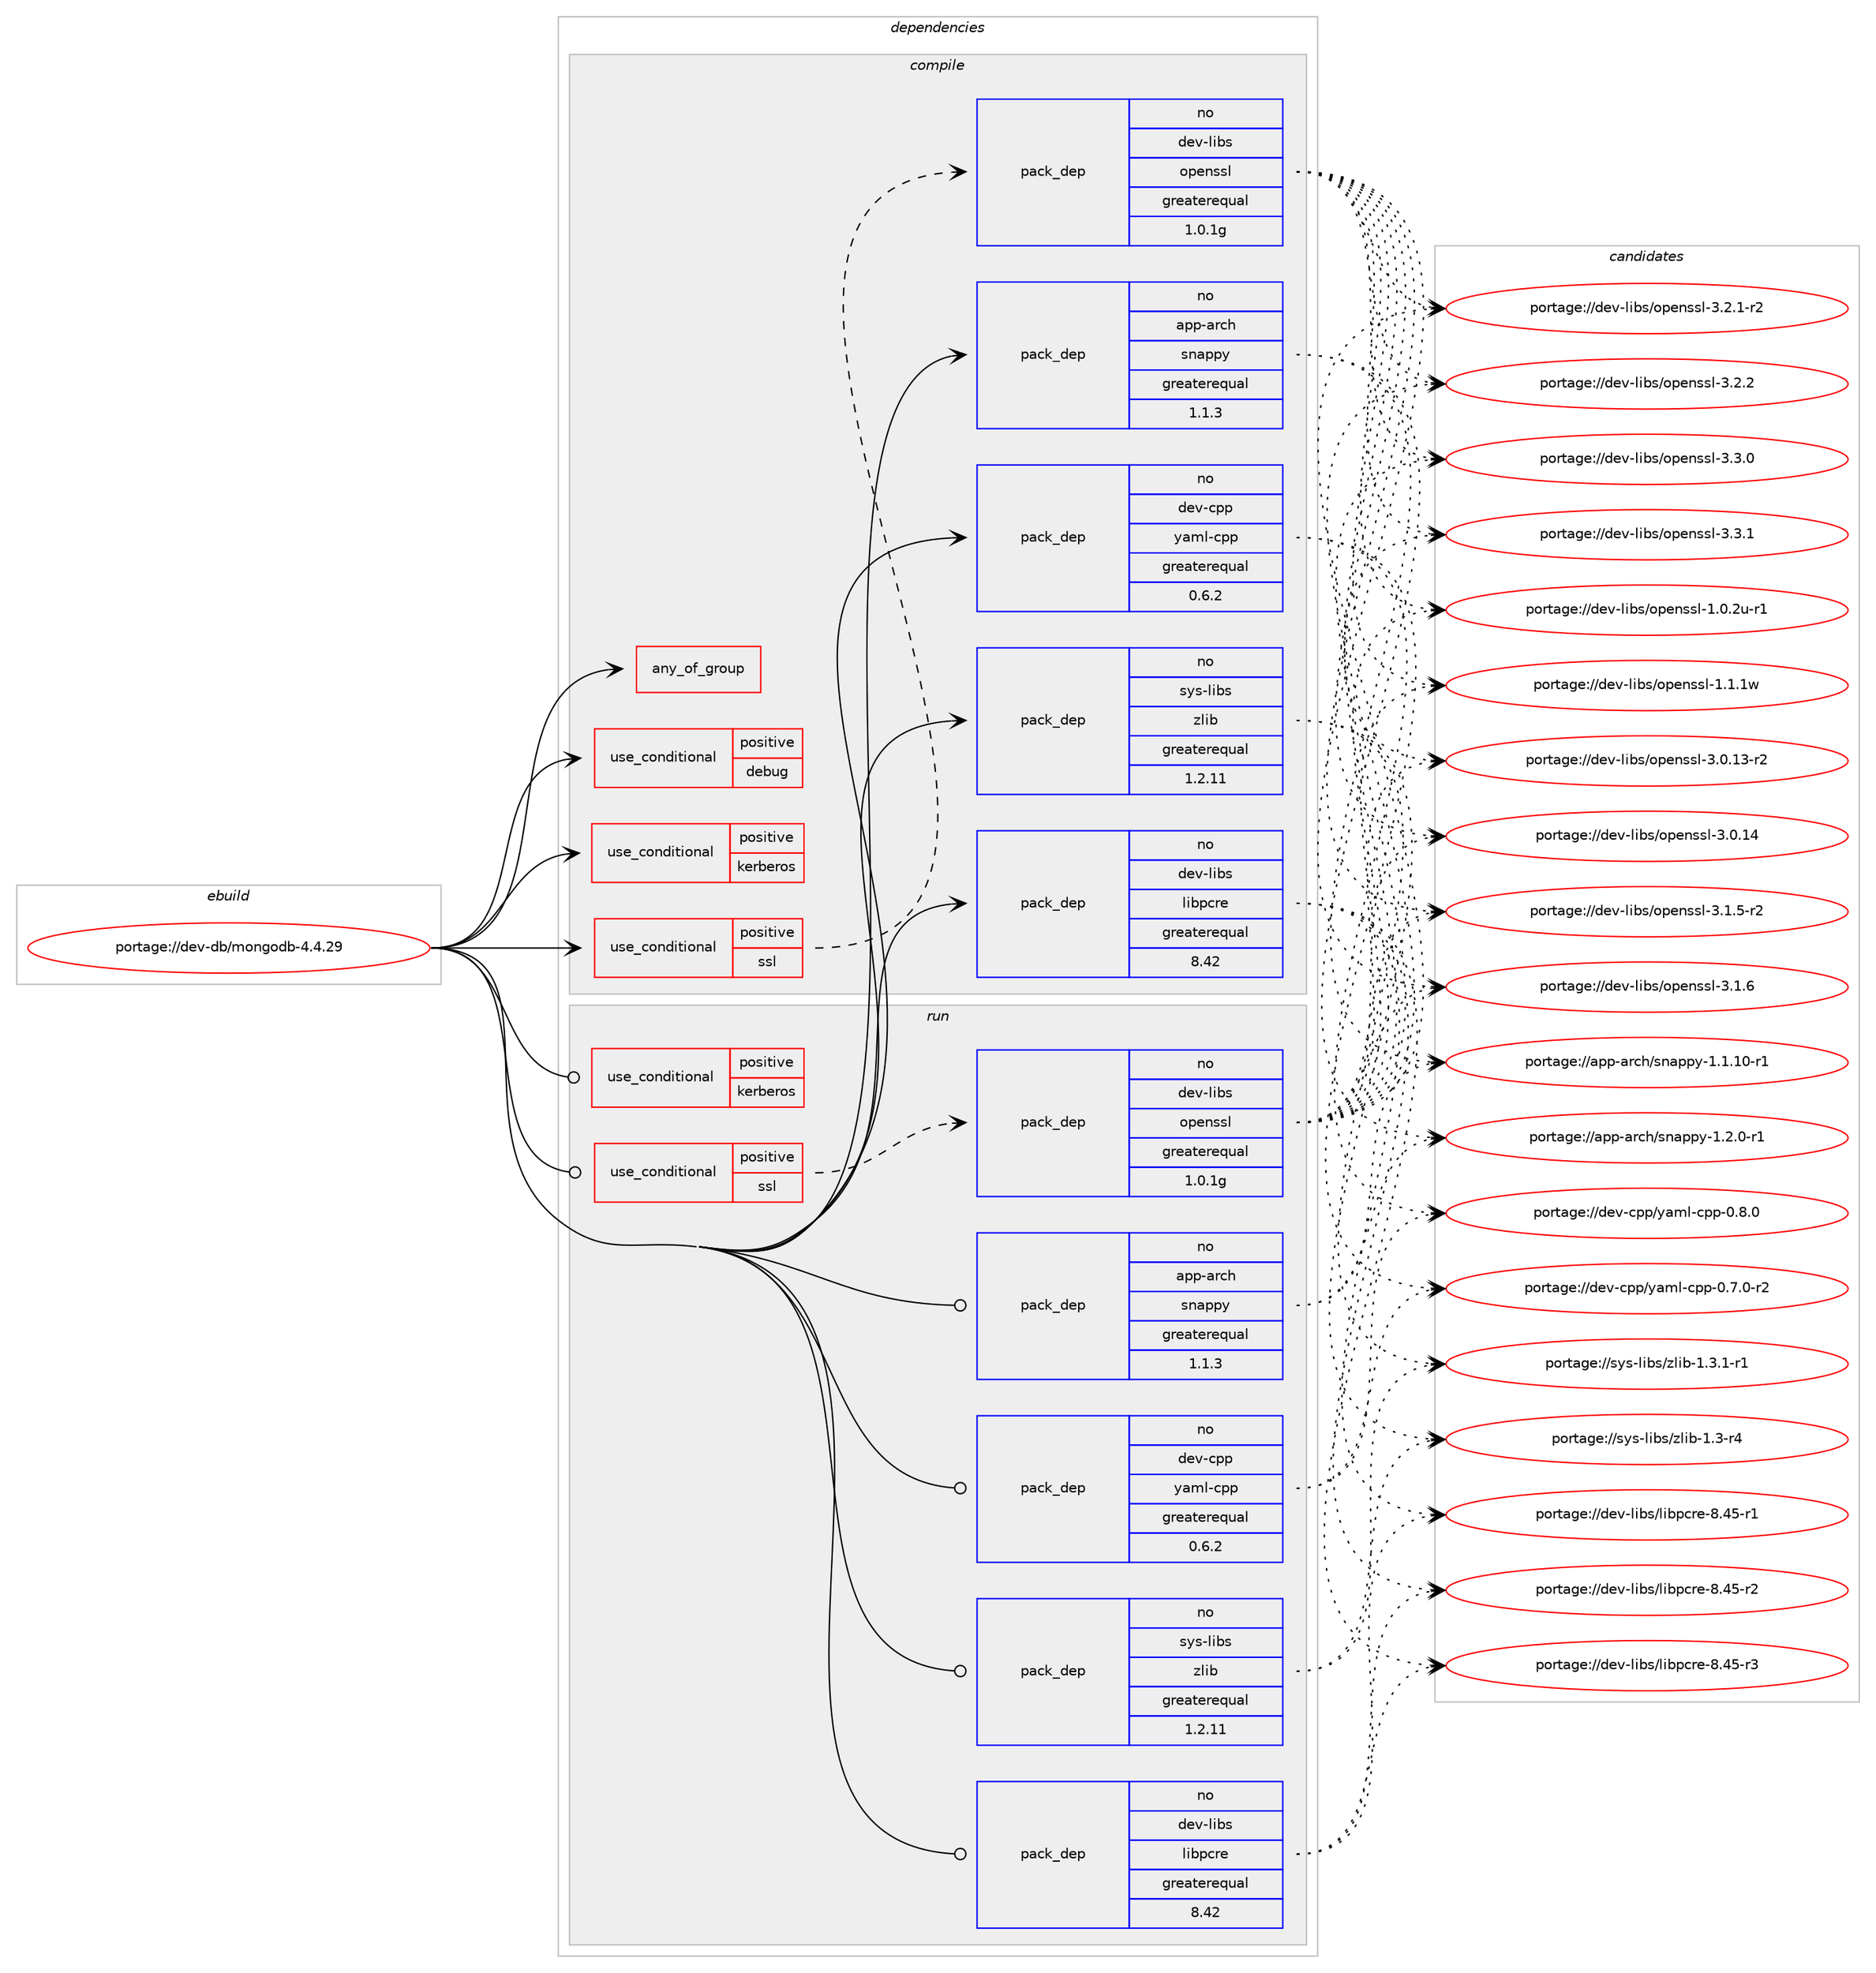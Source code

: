 digraph prolog {

# *************
# Graph options
# *************

newrank=true;
concentrate=true;
compound=true;
graph [rankdir=LR,fontname=Helvetica,fontsize=10,ranksep=1.5];#, ranksep=2.5, nodesep=0.2];
edge  [arrowhead=vee];
node  [fontname=Helvetica,fontsize=10];

# **********
# The ebuild
# **********

subgraph cluster_leftcol {
color=gray;
rank=same;
label=<<i>ebuild</i>>;
id [label="portage://dev-db/mongodb-4.4.29", color=red, width=4, href="../dev-db/mongodb-4.4.29.svg"];
}

# ****************
# The dependencies
# ****************

subgraph cluster_midcol {
color=gray;
label=<<i>dependencies</i>>;
subgraph cluster_compile {
fillcolor="#eeeeee";
style=filled;
label=<<i>compile</i>>;
subgraph any848 {
dependency30781 [label=<<TABLE BORDER="0" CELLBORDER="1" CELLSPACING="0" CELLPADDING="4"><TR><TD CELLPADDING="10">any_of_group</TD></TR></TABLE>>, shape=none, color=red];# *** BEGIN UNKNOWN DEPENDENCY TYPE (TODO) ***
# dependency30781 -> package_dependency(portage://dev-db/mongodb-4.4.29,install,no,dev-lang,python,none,[,,],[slot(3.12)],[])
# *** END UNKNOWN DEPENDENCY TYPE (TODO) ***

# *** BEGIN UNKNOWN DEPENDENCY TYPE (TODO) ***
# dependency30781 -> package_dependency(portage://dev-db/mongodb-4.4.29,install,no,dev-lang,python,none,[,,],[slot(3.11)],[])
# *** END UNKNOWN DEPENDENCY TYPE (TODO) ***

# *** BEGIN UNKNOWN DEPENDENCY TYPE (TODO) ***
# dependency30781 -> package_dependency(portage://dev-db/mongodb-4.4.29,install,no,dev-lang,python,none,[,,],[slot(3.10)],[])
# *** END UNKNOWN DEPENDENCY TYPE (TODO) ***

}
id:e -> dependency30781:w [weight=20,style="solid",arrowhead="vee"];
subgraph cond17253 {
dependency30782 [label=<<TABLE BORDER="0" CELLBORDER="1" CELLSPACING="0" CELLPADDING="4"><TR><TD ROWSPAN="3" CELLPADDING="10">use_conditional</TD></TR><TR><TD>positive</TD></TR><TR><TD>debug</TD></TR></TABLE>>, shape=none, color=red];
# *** BEGIN UNKNOWN DEPENDENCY TYPE (TODO) ***
# dependency30782 -> package_dependency(portage://dev-db/mongodb-4.4.29,install,no,dev-debug,valgrind,none,[,,],[],[])
# *** END UNKNOWN DEPENDENCY TYPE (TODO) ***

}
id:e -> dependency30782:w [weight=20,style="solid",arrowhead="vee"];
subgraph cond17254 {
dependency30783 [label=<<TABLE BORDER="0" CELLBORDER="1" CELLSPACING="0" CELLPADDING="4"><TR><TD ROWSPAN="3" CELLPADDING="10">use_conditional</TD></TR><TR><TD>positive</TD></TR><TR><TD>kerberos</TD></TR></TABLE>>, shape=none, color=red];
# *** BEGIN UNKNOWN DEPENDENCY TYPE (TODO) ***
# dependency30783 -> package_dependency(portage://dev-db/mongodb-4.4.29,install,no,dev-libs,cyrus-sasl,none,[,,],[],[use(enable(kerberos),none)])
# *** END UNKNOWN DEPENDENCY TYPE (TODO) ***

}
id:e -> dependency30783:w [weight=20,style="solid",arrowhead="vee"];
subgraph cond17255 {
dependency30784 [label=<<TABLE BORDER="0" CELLBORDER="1" CELLSPACING="0" CELLPADDING="4"><TR><TD ROWSPAN="3" CELLPADDING="10">use_conditional</TD></TR><TR><TD>positive</TD></TR><TR><TD>ssl</TD></TR></TABLE>>, shape=none, color=red];
subgraph pack12625 {
dependency30785 [label=<<TABLE BORDER="0" CELLBORDER="1" CELLSPACING="0" CELLPADDING="4" WIDTH="220"><TR><TD ROWSPAN="6" CELLPADDING="30">pack_dep</TD></TR><TR><TD WIDTH="110">no</TD></TR><TR><TD>dev-libs</TD></TR><TR><TD>openssl</TD></TR><TR><TD>greaterequal</TD></TR><TR><TD>1.0.1g</TD></TR></TABLE>>, shape=none, color=blue];
}
dependency30784:e -> dependency30785:w [weight=20,style="dashed",arrowhead="vee"];
}
id:e -> dependency30784:w [weight=20,style="solid",arrowhead="vee"];
# *** BEGIN UNKNOWN DEPENDENCY TYPE (TODO) ***
# id -> package_dependency(portage://dev-db/mongodb-4.4.29,install,no,acct-group,mongodb,none,[,,],[],[])
# *** END UNKNOWN DEPENDENCY TYPE (TODO) ***

# *** BEGIN UNKNOWN DEPENDENCY TYPE (TODO) ***
# id -> package_dependency(portage://dev-db/mongodb-4.4.29,install,no,acct-user,mongodb,none,[,,],[],[])
# *** END UNKNOWN DEPENDENCY TYPE (TODO) ***

subgraph pack12626 {
dependency30786 [label=<<TABLE BORDER="0" CELLBORDER="1" CELLSPACING="0" CELLPADDING="4" WIDTH="220"><TR><TD ROWSPAN="6" CELLPADDING="30">pack_dep</TD></TR><TR><TD WIDTH="110">no</TD></TR><TR><TD>app-arch</TD></TR><TR><TD>snappy</TD></TR><TR><TD>greaterequal</TD></TR><TR><TD>1.1.3</TD></TR></TABLE>>, shape=none, color=blue];
}
id:e -> dependency30786:w [weight=20,style="solid",arrowhead="vee"];
# *** BEGIN UNKNOWN DEPENDENCY TYPE (TODO) ***
# id -> package_dependency(portage://dev-db/mongodb-4.4.29,install,no,app-arch,zstd,none,[,,],any_same_slot,[])
# *** END UNKNOWN DEPENDENCY TYPE (TODO) ***

subgraph pack12627 {
dependency30787 [label=<<TABLE BORDER="0" CELLBORDER="1" CELLSPACING="0" CELLPADDING="4" WIDTH="220"><TR><TD ROWSPAN="6" CELLPADDING="30">pack_dep</TD></TR><TR><TD WIDTH="110">no</TD></TR><TR><TD>dev-cpp</TD></TR><TR><TD>yaml-cpp</TD></TR><TR><TD>greaterequal</TD></TR><TR><TD>0.6.2</TD></TR></TABLE>>, shape=none, color=blue];
}
id:e -> dependency30787:w [weight=20,style="solid",arrowhead="vee"];
# *** BEGIN UNKNOWN DEPENDENCY TYPE (TODO) ***
# id -> package_dependency(portage://dev-db/mongodb-4.4.29,install,no,dev-libs,boost,none,[,,],any_same_slot,[use(enable(nls),none)])
# *** END UNKNOWN DEPENDENCY TYPE (TODO) ***

subgraph pack12628 {
dependency30788 [label=<<TABLE BORDER="0" CELLBORDER="1" CELLSPACING="0" CELLPADDING="4" WIDTH="220"><TR><TD ROWSPAN="6" CELLPADDING="30">pack_dep</TD></TR><TR><TD WIDTH="110">no</TD></TR><TR><TD>dev-libs</TD></TR><TR><TD>libpcre</TD></TR><TR><TD>greaterequal</TD></TR><TR><TD>8.42</TD></TR></TABLE>>, shape=none, color=blue];
}
id:e -> dependency30788:w [weight=20,style="solid",arrowhead="vee"];
# *** BEGIN UNKNOWN DEPENDENCY TYPE (TODO) ***
# id -> package_dependency(portage://dev-db/mongodb-4.4.29,install,no,dev-libs,snowball-stemmer,none,[,,],any_same_slot,[])
# *** END UNKNOWN DEPENDENCY TYPE (TODO) ***

# *** BEGIN UNKNOWN DEPENDENCY TYPE (TODO) ***
# id -> package_dependency(portage://dev-db/mongodb-4.4.29,install,no,net-misc,curl,none,[,,],[],[])
# *** END UNKNOWN DEPENDENCY TYPE (TODO) ***

# *** BEGIN UNKNOWN DEPENDENCY TYPE (TODO) ***
# id -> package_dependency(portage://dev-db/mongodb-4.4.29,install,no,sys-libs,ncurses,none,[,,],[slot(0),equal],[])
# *** END UNKNOWN DEPENDENCY TYPE (TODO) ***

# *** BEGIN UNKNOWN DEPENDENCY TYPE (TODO) ***
# id -> package_dependency(portage://dev-db/mongodb-4.4.29,install,no,sys-libs,readline,none,[,,],[slot(0),equal],[])
# *** END UNKNOWN DEPENDENCY TYPE (TODO) ***

subgraph pack12629 {
dependency30789 [label=<<TABLE BORDER="0" CELLBORDER="1" CELLSPACING="0" CELLPADDING="4" WIDTH="220"><TR><TD ROWSPAN="6" CELLPADDING="30">pack_dep</TD></TR><TR><TD WIDTH="110">no</TD></TR><TR><TD>sys-libs</TD></TR><TR><TD>zlib</TD></TR><TR><TD>greaterequal</TD></TR><TR><TD>1.2.11</TD></TR></TABLE>>, shape=none, color=blue];
}
id:e -> dependency30789:w [weight=20,style="solid",arrowhead="vee"];
}
subgraph cluster_compileandrun {
fillcolor="#eeeeee";
style=filled;
label=<<i>compile and run</i>>;
}
subgraph cluster_run {
fillcolor="#eeeeee";
style=filled;
label=<<i>run</i>>;
subgraph cond17256 {
dependency30790 [label=<<TABLE BORDER="0" CELLBORDER="1" CELLSPACING="0" CELLPADDING="4"><TR><TD ROWSPAN="3" CELLPADDING="10">use_conditional</TD></TR><TR><TD>positive</TD></TR><TR><TD>kerberos</TD></TR></TABLE>>, shape=none, color=red];
# *** BEGIN UNKNOWN DEPENDENCY TYPE (TODO) ***
# dependency30790 -> package_dependency(portage://dev-db/mongodb-4.4.29,run,no,dev-libs,cyrus-sasl,none,[,,],[],[use(enable(kerberos),none)])
# *** END UNKNOWN DEPENDENCY TYPE (TODO) ***

}
id:e -> dependency30790:w [weight=20,style="solid",arrowhead="odot"];
subgraph cond17257 {
dependency30791 [label=<<TABLE BORDER="0" CELLBORDER="1" CELLSPACING="0" CELLPADDING="4"><TR><TD ROWSPAN="3" CELLPADDING="10">use_conditional</TD></TR><TR><TD>positive</TD></TR><TR><TD>ssl</TD></TR></TABLE>>, shape=none, color=red];
subgraph pack12630 {
dependency30792 [label=<<TABLE BORDER="0" CELLBORDER="1" CELLSPACING="0" CELLPADDING="4" WIDTH="220"><TR><TD ROWSPAN="6" CELLPADDING="30">pack_dep</TD></TR><TR><TD WIDTH="110">no</TD></TR><TR><TD>dev-libs</TD></TR><TR><TD>openssl</TD></TR><TR><TD>greaterequal</TD></TR><TR><TD>1.0.1g</TD></TR></TABLE>>, shape=none, color=blue];
}
dependency30791:e -> dependency30792:w [weight=20,style="dashed",arrowhead="vee"];
}
id:e -> dependency30791:w [weight=20,style="solid",arrowhead="odot"];
# *** BEGIN UNKNOWN DEPENDENCY TYPE (TODO) ***
# id -> package_dependency(portage://dev-db/mongodb-4.4.29,run,no,acct-group,mongodb,none,[,,],[],[])
# *** END UNKNOWN DEPENDENCY TYPE (TODO) ***

# *** BEGIN UNKNOWN DEPENDENCY TYPE (TODO) ***
# id -> package_dependency(portage://dev-db/mongodb-4.4.29,run,no,acct-user,mongodb,none,[,,],[],[])
# *** END UNKNOWN DEPENDENCY TYPE (TODO) ***

subgraph pack12631 {
dependency30793 [label=<<TABLE BORDER="0" CELLBORDER="1" CELLSPACING="0" CELLPADDING="4" WIDTH="220"><TR><TD ROWSPAN="6" CELLPADDING="30">pack_dep</TD></TR><TR><TD WIDTH="110">no</TD></TR><TR><TD>app-arch</TD></TR><TR><TD>snappy</TD></TR><TR><TD>greaterequal</TD></TR><TR><TD>1.1.3</TD></TR></TABLE>>, shape=none, color=blue];
}
id:e -> dependency30793:w [weight=20,style="solid",arrowhead="odot"];
# *** BEGIN UNKNOWN DEPENDENCY TYPE (TODO) ***
# id -> package_dependency(portage://dev-db/mongodb-4.4.29,run,no,app-arch,zstd,none,[,,],any_same_slot,[])
# *** END UNKNOWN DEPENDENCY TYPE (TODO) ***

subgraph pack12632 {
dependency30794 [label=<<TABLE BORDER="0" CELLBORDER="1" CELLSPACING="0" CELLPADDING="4" WIDTH="220"><TR><TD ROWSPAN="6" CELLPADDING="30">pack_dep</TD></TR><TR><TD WIDTH="110">no</TD></TR><TR><TD>dev-cpp</TD></TR><TR><TD>yaml-cpp</TD></TR><TR><TD>greaterequal</TD></TR><TR><TD>0.6.2</TD></TR></TABLE>>, shape=none, color=blue];
}
id:e -> dependency30794:w [weight=20,style="solid",arrowhead="odot"];
# *** BEGIN UNKNOWN DEPENDENCY TYPE (TODO) ***
# id -> package_dependency(portage://dev-db/mongodb-4.4.29,run,no,dev-libs,boost,none,[,,],any_same_slot,[use(enable(nls),none)])
# *** END UNKNOWN DEPENDENCY TYPE (TODO) ***

subgraph pack12633 {
dependency30795 [label=<<TABLE BORDER="0" CELLBORDER="1" CELLSPACING="0" CELLPADDING="4" WIDTH="220"><TR><TD ROWSPAN="6" CELLPADDING="30">pack_dep</TD></TR><TR><TD WIDTH="110">no</TD></TR><TR><TD>dev-libs</TD></TR><TR><TD>libpcre</TD></TR><TR><TD>greaterequal</TD></TR><TR><TD>8.42</TD></TR></TABLE>>, shape=none, color=blue];
}
id:e -> dependency30795:w [weight=20,style="solid",arrowhead="odot"];
# *** BEGIN UNKNOWN DEPENDENCY TYPE (TODO) ***
# id -> package_dependency(portage://dev-db/mongodb-4.4.29,run,no,dev-libs,snowball-stemmer,none,[,,],any_same_slot,[])
# *** END UNKNOWN DEPENDENCY TYPE (TODO) ***

# *** BEGIN UNKNOWN DEPENDENCY TYPE (TODO) ***
# id -> package_dependency(portage://dev-db/mongodb-4.4.29,run,no,net-misc,curl,none,[,,],[],[])
# *** END UNKNOWN DEPENDENCY TYPE (TODO) ***

subgraph pack12634 {
dependency30796 [label=<<TABLE BORDER="0" CELLBORDER="1" CELLSPACING="0" CELLPADDING="4" WIDTH="220"><TR><TD ROWSPAN="6" CELLPADDING="30">pack_dep</TD></TR><TR><TD WIDTH="110">no</TD></TR><TR><TD>sys-libs</TD></TR><TR><TD>zlib</TD></TR><TR><TD>greaterequal</TD></TR><TR><TD>1.2.11</TD></TR></TABLE>>, shape=none, color=blue];
}
id:e -> dependency30796:w [weight=20,style="solid",arrowhead="odot"];
}
}

# **************
# The candidates
# **************

subgraph cluster_choices {
rank=same;
color=gray;
label=<<i>candidates</i>>;

subgraph choice12625 {
color=black;
nodesep=1;
choice1001011184510810598115471111121011101151151084549464846501174511449 [label="portage://dev-libs/openssl-1.0.2u-r1", color=red, width=4,href="../dev-libs/openssl-1.0.2u-r1.svg"];
choice100101118451081059811547111112101110115115108454946494649119 [label="portage://dev-libs/openssl-1.1.1w", color=red, width=4,href="../dev-libs/openssl-1.1.1w.svg"];
choice100101118451081059811547111112101110115115108455146484649514511450 [label="portage://dev-libs/openssl-3.0.13-r2", color=red, width=4,href="../dev-libs/openssl-3.0.13-r2.svg"];
choice10010111845108105981154711111210111011511510845514648464952 [label="portage://dev-libs/openssl-3.0.14", color=red, width=4,href="../dev-libs/openssl-3.0.14.svg"];
choice1001011184510810598115471111121011101151151084551464946534511450 [label="portage://dev-libs/openssl-3.1.5-r2", color=red, width=4,href="../dev-libs/openssl-3.1.5-r2.svg"];
choice100101118451081059811547111112101110115115108455146494654 [label="portage://dev-libs/openssl-3.1.6", color=red, width=4,href="../dev-libs/openssl-3.1.6.svg"];
choice1001011184510810598115471111121011101151151084551465046494511450 [label="portage://dev-libs/openssl-3.2.1-r2", color=red, width=4,href="../dev-libs/openssl-3.2.1-r2.svg"];
choice100101118451081059811547111112101110115115108455146504650 [label="portage://dev-libs/openssl-3.2.2", color=red, width=4,href="../dev-libs/openssl-3.2.2.svg"];
choice100101118451081059811547111112101110115115108455146514648 [label="portage://dev-libs/openssl-3.3.0", color=red, width=4,href="../dev-libs/openssl-3.3.0.svg"];
choice100101118451081059811547111112101110115115108455146514649 [label="portage://dev-libs/openssl-3.3.1", color=red, width=4,href="../dev-libs/openssl-3.3.1.svg"];
dependency30785:e -> choice1001011184510810598115471111121011101151151084549464846501174511449:w [style=dotted,weight="100"];
dependency30785:e -> choice100101118451081059811547111112101110115115108454946494649119:w [style=dotted,weight="100"];
dependency30785:e -> choice100101118451081059811547111112101110115115108455146484649514511450:w [style=dotted,weight="100"];
dependency30785:e -> choice10010111845108105981154711111210111011511510845514648464952:w [style=dotted,weight="100"];
dependency30785:e -> choice1001011184510810598115471111121011101151151084551464946534511450:w [style=dotted,weight="100"];
dependency30785:e -> choice100101118451081059811547111112101110115115108455146494654:w [style=dotted,weight="100"];
dependency30785:e -> choice1001011184510810598115471111121011101151151084551465046494511450:w [style=dotted,weight="100"];
dependency30785:e -> choice100101118451081059811547111112101110115115108455146504650:w [style=dotted,weight="100"];
dependency30785:e -> choice100101118451081059811547111112101110115115108455146514648:w [style=dotted,weight="100"];
dependency30785:e -> choice100101118451081059811547111112101110115115108455146514649:w [style=dotted,weight="100"];
}
subgraph choice12626 {
color=black;
nodesep=1;
choice971121124597114991044711511097112112121454946494649484511449 [label="portage://app-arch/snappy-1.1.10-r1", color=red, width=4,href="../app-arch/snappy-1.1.10-r1.svg"];
choice9711211245971149910447115110971121121214549465046484511449 [label="portage://app-arch/snappy-1.2.0-r1", color=red, width=4,href="../app-arch/snappy-1.2.0-r1.svg"];
dependency30786:e -> choice971121124597114991044711511097112112121454946494649484511449:w [style=dotted,weight="100"];
dependency30786:e -> choice9711211245971149910447115110971121121214549465046484511449:w [style=dotted,weight="100"];
}
subgraph choice12627 {
color=black;
nodesep=1;
choice1001011184599112112471219710910845991121124548465546484511450 [label="portage://dev-cpp/yaml-cpp-0.7.0-r2", color=red, width=4,href="../dev-cpp/yaml-cpp-0.7.0-r2.svg"];
choice100101118459911211247121971091084599112112454846564648 [label="portage://dev-cpp/yaml-cpp-0.8.0", color=red, width=4,href="../dev-cpp/yaml-cpp-0.8.0.svg"];
dependency30787:e -> choice1001011184599112112471219710910845991121124548465546484511450:w [style=dotted,weight="100"];
dependency30787:e -> choice100101118459911211247121971091084599112112454846564648:w [style=dotted,weight="100"];
}
subgraph choice12628 {
color=black;
nodesep=1;
choice100101118451081059811547108105981129911410145564652534511449 [label="portage://dev-libs/libpcre-8.45-r1", color=red, width=4,href="../dev-libs/libpcre-8.45-r1.svg"];
choice100101118451081059811547108105981129911410145564652534511450 [label="portage://dev-libs/libpcre-8.45-r2", color=red, width=4,href="../dev-libs/libpcre-8.45-r2.svg"];
choice100101118451081059811547108105981129911410145564652534511451 [label="portage://dev-libs/libpcre-8.45-r3", color=red, width=4,href="../dev-libs/libpcre-8.45-r3.svg"];
dependency30788:e -> choice100101118451081059811547108105981129911410145564652534511449:w [style=dotted,weight="100"];
dependency30788:e -> choice100101118451081059811547108105981129911410145564652534511450:w [style=dotted,weight="100"];
dependency30788:e -> choice100101118451081059811547108105981129911410145564652534511451:w [style=dotted,weight="100"];
}
subgraph choice12629 {
color=black;
nodesep=1;
choice11512111545108105981154712210810598454946514511452 [label="portage://sys-libs/zlib-1.3-r4", color=red, width=4,href="../sys-libs/zlib-1.3-r4.svg"];
choice115121115451081059811547122108105984549465146494511449 [label="portage://sys-libs/zlib-1.3.1-r1", color=red, width=4,href="../sys-libs/zlib-1.3.1-r1.svg"];
dependency30789:e -> choice11512111545108105981154712210810598454946514511452:w [style=dotted,weight="100"];
dependency30789:e -> choice115121115451081059811547122108105984549465146494511449:w [style=dotted,weight="100"];
}
subgraph choice12630 {
color=black;
nodesep=1;
choice1001011184510810598115471111121011101151151084549464846501174511449 [label="portage://dev-libs/openssl-1.0.2u-r1", color=red, width=4,href="../dev-libs/openssl-1.0.2u-r1.svg"];
choice100101118451081059811547111112101110115115108454946494649119 [label="portage://dev-libs/openssl-1.1.1w", color=red, width=4,href="../dev-libs/openssl-1.1.1w.svg"];
choice100101118451081059811547111112101110115115108455146484649514511450 [label="portage://dev-libs/openssl-3.0.13-r2", color=red, width=4,href="../dev-libs/openssl-3.0.13-r2.svg"];
choice10010111845108105981154711111210111011511510845514648464952 [label="portage://dev-libs/openssl-3.0.14", color=red, width=4,href="../dev-libs/openssl-3.0.14.svg"];
choice1001011184510810598115471111121011101151151084551464946534511450 [label="portage://dev-libs/openssl-3.1.5-r2", color=red, width=4,href="../dev-libs/openssl-3.1.5-r2.svg"];
choice100101118451081059811547111112101110115115108455146494654 [label="portage://dev-libs/openssl-3.1.6", color=red, width=4,href="../dev-libs/openssl-3.1.6.svg"];
choice1001011184510810598115471111121011101151151084551465046494511450 [label="portage://dev-libs/openssl-3.2.1-r2", color=red, width=4,href="../dev-libs/openssl-3.2.1-r2.svg"];
choice100101118451081059811547111112101110115115108455146504650 [label="portage://dev-libs/openssl-3.2.2", color=red, width=4,href="../dev-libs/openssl-3.2.2.svg"];
choice100101118451081059811547111112101110115115108455146514648 [label="portage://dev-libs/openssl-3.3.0", color=red, width=4,href="../dev-libs/openssl-3.3.0.svg"];
choice100101118451081059811547111112101110115115108455146514649 [label="portage://dev-libs/openssl-3.3.1", color=red, width=4,href="../dev-libs/openssl-3.3.1.svg"];
dependency30792:e -> choice1001011184510810598115471111121011101151151084549464846501174511449:w [style=dotted,weight="100"];
dependency30792:e -> choice100101118451081059811547111112101110115115108454946494649119:w [style=dotted,weight="100"];
dependency30792:e -> choice100101118451081059811547111112101110115115108455146484649514511450:w [style=dotted,weight="100"];
dependency30792:e -> choice10010111845108105981154711111210111011511510845514648464952:w [style=dotted,weight="100"];
dependency30792:e -> choice1001011184510810598115471111121011101151151084551464946534511450:w [style=dotted,weight="100"];
dependency30792:e -> choice100101118451081059811547111112101110115115108455146494654:w [style=dotted,weight="100"];
dependency30792:e -> choice1001011184510810598115471111121011101151151084551465046494511450:w [style=dotted,weight="100"];
dependency30792:e -> choice100101118451081059811547111112101110115115108455146504650:w [style=dotted,weight="100"];
dependency30792:e -> choice100101118451081059811547111112101110115115108455146514648:w [style=dotted,weight="100"];
dependency30792:e -> choice100101118451081059811547111112101110115115108455146514649:w [style=dotted,weight="100"];
}
subgraph choice12631 {
color=black;
nodesep=1;
choice971121124597114991044711511097112112121454946494649484511449 [label="portage://app-arch/snappy-1.1.10-r1", color=red, width=4,href="../app-arch/snappy-1.1.10-r1.svg"];
choice9711211245971149910447115110971121121214549465046484511449 [label="portage://app-arch/snappy-1.2.0-r1", color=red, width=4,href="../app-arch/snappy-1.2.0-r1.svg"];
dependency30793:e -> choice971121124597114991044711511097112112121454946494649484511449:w [style=dotted,weight="100"];
dependency30793:e -> choice9711211245971149910447115110971121121214549465046484511449:w [style=dotted,weight="100"];
}
subgraph choice12632 {
color=black;
nodesep=1;
choice1001011184599112112471219710910845991121124548465546484511450 [label="portage://dev-cpp/yaml-cpp-0.7.0-r2", color=red, width=4,href="../dev-cpp/yaml-cpp-0.7.0-r2.svg"];
choice100101118459911211247121971091084599112112454846564648 [label="portage://dev-cpp/yaml-cpp-0.8.0", color=red, width=4,href="../dev-cpp/yaml-cpp-0.8.0.svg"];
dependency30794:e -> choice1001011184599112112471219710910845991121124548465546484511450:w [style=dotted,weight="100"];
dependency30794:e -> choice100101118459911211247121971091084599112112454846564648:w [style=dotted,weight="100"];
}
subgraph choice12633 {
color=black;
nodesep=1;
choice100101118451081059811547108105981129911410145564652534511449 [label="portage://dev-libs/libpcre-8.45-r1", color=red, width=4,href="../dev-libs/libpcre-8.45-r1.svg"];
choice100101118451081059811547108105981129911410145564652534511450 [label="portage://dev-libs/libpcre-8.45-r2", color=red, width=4,href="../dev-libs/libpcre-8.45-r2.svg"];
choice100101118451081059811547108105981129911410145564652534511451 [label="portage://dev-libs/libpcre-8.45-r3", color=red, width=4,href="../dev-libs/libpcre-8.45-r3.svg"];
dependency30795:e -> choice100101118451081059811547108105981129911410145564652534511449:w [style=dotted,weight="100"];
dependency30795:e -> choice100101118451081059811547108105981129911410145564652534511450:w [style=dotted,weight="100"];
dependency30795:e -> choice100101118451081059811547108105981129911410145564652534511451:w [style=dotted,weight="100"];
}
subgraph choice12634 {
color=black;
nodesep=1;
choice11512111545108105981154712210810598454946514511452 [label="portage://sys-libs/zlib-1.3-r4", color=red, width=4,href="../sys-libs/zlib-1.3-r4.svg"];
choice115121115451081059811547122108105984549465146494511449 [label="portage://sys-libs/zlib-1.3.1-r1", color=red, width=4,href="../sys-libs/zlib-1.3.1-r1.svg"];
dependency30796:e -> choice11512111545108105981154712210810598454946514511452:w [style=dotted,weight="100"];
dependency30796:e -> choice115121115451081059811547122108105984549465146494511449:w [style=dotted,weight="100"];
}
}

}
